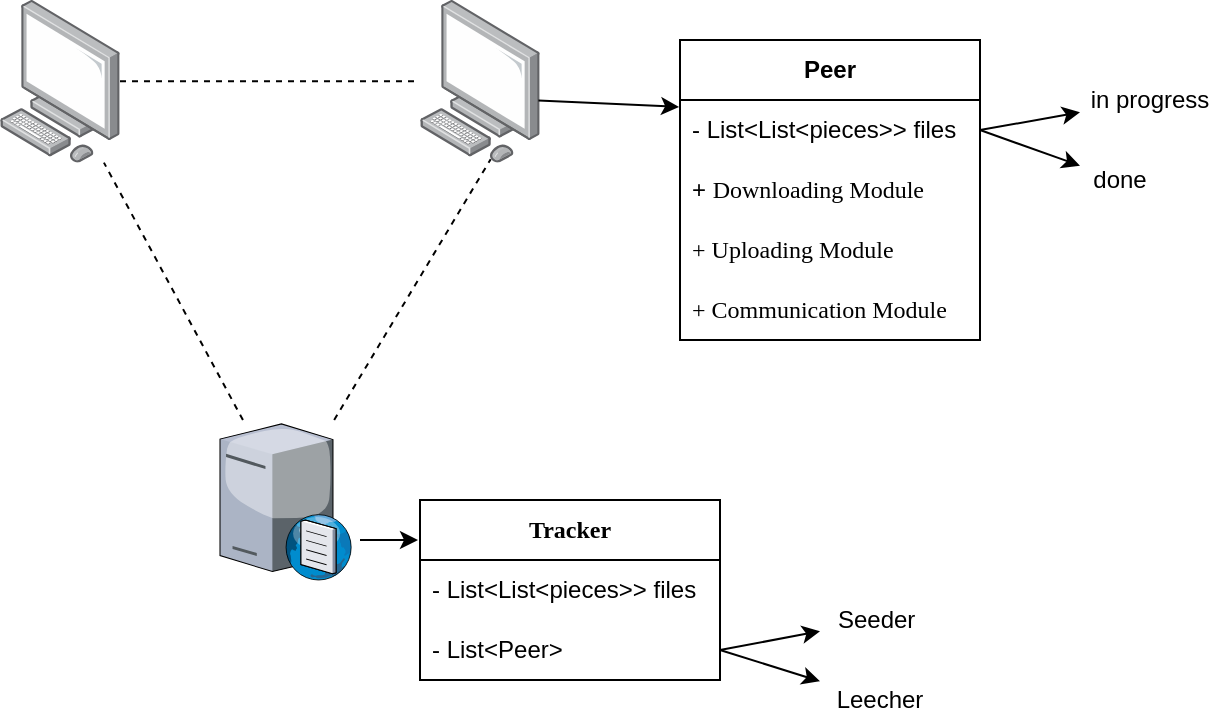 <mxfile version="24.7.17">
  <diagram name="Page-1" id="JS4hY-DCPfgcbFBMCWif">
    <mxGraphModel dx="941" dy="565" grid="1" gridSize="10" guides="1" tooltips="1" connect="1" arrows="1" fold="1" page="1" pageScale="1" pageWidth="850" pageHeight="1100" math="0" shadow="0">
      <root>
        <mxCell id="0" />
        <mxCell id="1" parent="0" />
        <mxCell id="Dqfq3a4igvNBm6AjK129-1" value="" style="image;points=[];aspect=fixed;html=1;align=center;shadow=0;dashed=0;image=img/lib/allied_telesis/computer_and_terminals/Personal_Computer.svg;" vertex="1" parent="1">
          <mxGeometry x="260" y="200" width="60" height="81.31" as="geometry" />
        </mxCell>
        <mxCell id="Dqfq3a4igvNBm6AjK129-2" value="" style="image;points=[];aspect=fixed;html=1;align=center;shadow=0;dashed=0;image=img/lib/allied_telesis/computer_and_terminals/Personal_Computer.svg;" vertex="1" parent="1">
          <mxGeometry x="50" y="200" width="60" height="81.31" as="geometry" />
        </mxCell>
        <mxCell id="Dqfq3a4igvNBm6AjK129-3" value="" style="verticalLabelPosition=bottom;sketch=0;aspect=fixed;html=1;verticalAlign=top;strokeColor=none;align=center;outlineConnect=0;shape=mxgraph.citrix.dns_server;" vertex="1" parent="1">
          <mxGeometry x="160" y="410" width="66.16" height="80" as="geometry" />
        </mxCell>
        <mxCell id="Dqfq3a4igvNBm6AjK129-5" value="&lt;b&gt;&lt;span style=&quot;line-height: 107%;&quot;&gt;&lt;font style=&quot;font-size: 12px;&quot; face=&quot;Times New Roman&quot;&gt;Tracker&lt;/font&gt;&lt;/span&gt;&lt;/b&gt;" style="swimlane;fontStyle=0;childLayout=stackLayout;horizontal=1;startSize=30;horizontalStack=0;resizeParent=1;resizeParentMax=0;resizeLast=0;collapsible=1;marginBottom=0;whiteSpace=wrap;html=1;" vertex="1" parent="1">
          <mxGeometry x="260" y="450" width="150" height="90" as="geometry" />
        </mxCell>
        <mxCell id="Dqfq3a4igvNBm6AjK129-6" value="- List&amp;lt;List&amp;lt;pieces&amp;gt;&amp;gt; files" style="text;strokeColor=none;fillColor=none;align=left;verticalAlign=middle;spacingLeft=4;spacingRight=4;overflow=hidden;points=[[0,0.5],[1,0.5]];portConstraint=eastwest;rotatable=0;whiteSpace=wrap;html=1;" vertex="1" parent="Dqfq3a4igvNBm6AjK129-5">
          <mxGeometry y="30" width="150" height="30" as="geometry" />
        </mxCell>
        <mxCell id="Dqfq3a4igvNBm6AjK129-7" value="- List&amp;lt;Peer&amp;gt;" style="text;strokeColor=none;fillColor=none;align=left;verticalAlign=middle;spacingLeft=4;spacingRight=4;overflow=hidden;points=[[0,0.5],[1,0.5]];portConstraint=eastwest;rotatable=0;whiteSpace=wrap;html=1;" vertex="1" parent="Dqfq3a4igvNBm6AjK129-5">
          <mxGeometry y="60" width="150" height="30" as="geometry" />
        </mxCell>
        <mxCell id="Dqfq3a4igvNBm6AjK129-9" value="" style="endArrow=classic;html=1;rounded=0;" edge="1" parent="1">
          <mxGeometry width="50" height="50" relative="1" as="geometry">
            <mxPoint x="230" y="470" as="sourcePoint" />
            <mxPoint x="259" y="470" as="targetPoint" />
          </mxGeometry>
        </mxCell>
        <mxCell id="Dqfq3a4igvNBm6AjK129-10" value="" style="endArrow=classic;html=1;rounded=0;exitX=1;exitY=0.5;exitDx=0;exitDy=0;" edge="1" parent="1" source="Dqfq3a4igvNBm6AjK129-7" target="Dqfq3a4igvNBm6AjK129-11">
          <mxGeometry width="50" height="50" relative="1" as="geometry">
            <mxPoint x="490" y="510" as="sourcePoint" />
            <mxPoint x="440" y="510" as="targetPoint" />
          </mxGeometry>
        </mxCell>
        <mxCell id="Dqfq3a4igvNBm6AjK129-11" value="&lt;span style=&quot;line-height: 107%;&quot;&gt;&lt;font style=&quot;font-size: 12px;&quot;&gt;Seeder&amp;nbsp;&lt;/font&gt;&lt;/span&gt;" style="text;html=1;align=center;verticalAlign=middle;whiteSpace=wrap;rounded=0;" vertex="1" parent="1">
          <mxGeometry x="460" y="500" width="60" height="20" as="geometry" />
        </mxCell>
        <mxCell id="Dqfq3a4igvNBm6AjK129-12" value="" style="endArrow=classic;html=1;rounded=0;exitX=1;exitY=0.5;exitDx=0;exitDy=0;" edge="1" parent="1" target="Dqfq3a4igvNBm6AjK129-13" source="Dqfq3a4igvNBm6AjK129-7">
          <mxGeometry width="50" height="50" relative="1" as="geometry">
            <mxPoint x="380" y="565" as="sourcePoint" />
            <mxPoint x="430" y="560" as="targetPoint" />
          </mxGeometry>
        </mxCell>
        <mxCell id="Dqfq3a4igvNBm6AjK129-13" value="&lt;span style=&quot;line-height: 107%;&quot;&gt;&lt;font style=&quot;font-size: 12px;&quot;&gt;Leecher&lt;/font&gt;&lt;/span&gt;" style="text;html=1;align=center;verticalAlign=middle;whiteSpace=wrap;rounded=0;" vertex="1" parent="1">
          <mxGeometry x="460" y="540" width="60" height="20" as="geometry" />
        </mxCell>
        <mxCell id="Dqfq3a4igvNBm6AjK129-14" value="&lt;span style=&quot;text-align: left;&quot;&gt;&lt;b&gt;Peer&lt;/b&gt;&lt;/span&gt;" style="swimlane;fontStyle=0;childLayout=stackLayout;horizontal=1;startSize=30;horizontalStack=0;resizeParent=1;resizeParentMax=0;resizeLast=0;collapsible=1;marginBottom=0;whiteSpace=wrap;html=1;" vertex="1" parent="1">
          <mxGeometry x="390" y="220" width="150" height="150" as="geometry" />
        </mxCell>
        <mxCell id="Dqfq3a4igvNBm6AjK129-15" value="- List&amp;lt;List&amp;lt;pieces&amp;gt;&amp;gt; files" style="text;strokeColor=none;fillColor=none;align=left;verticalAlign=middle;spacingLeft=4;spacingRight=4;overflow=hidden;points=[[0,0.5],[1,0.5]];portConstraint=eastwest;rotatable=0;whiteSpace=wrap;html=1;" vertex="1" parent="Dqfq3a4igvNBm6AjK129-14">
          <mxGeometry y="30" width="150" height="30" as="geometry" />
        </mxCell>
        <mxCell id="Dqfq3a4igvNBm6AjK129-16" value="&lt;font style=&quot;font-size: 12px;&quot;&gt;+&amp;nbsp;&lt;span style=&quot;line-height: 107%; font-family: &amp;quot;Times New Roman&amp;quot;, serif;&quot;&gt;Downloading Module&lt;/span&gt;&lt;/font&gt;" style="text;strokeColor=none;fillColor=none;align=left;verticalAlign=middle;spacingLeft=4;spacingRight=4;overflow=hidden;points=[[0,0.5],[1,0.5]];portConstraint=eastwest;rotatable=0;whiteSpace=wrap;html=1;" vertex="1" parent="Dqfq3a4igvNBm6AjK129-14">
          <mxGeometry y="60" width="150" height="30" as="geometry" />
        </mxCell>
        <mxCell id="Dqfq3a4igvNBm6AjK129-18" value="&lt;font face=&quot;Times New Roman&quot; style=&quot;font-size: 12px;&quot;&gt;&lt;font style=&quot;&quot;&gt;+&amp;nbsp;&lt;/font&gt;&lt;span style=&quot;line-height: 107%;&quot;&gt;Uploading Module&lt;/span&gt;&lt;/font&gt;" style="text;strokeColor=none;fillColor=none;align=left;verticalAlign=middle;spacingLeft=4;spacingRight=4;overflow=hidden;points=[[0,0.5],[1,0.5]];portConstraint=eastwest;rotatable=0;whiteSpace=wrap;html=1;" vertex="1" parent="Dqfq3a4igvNBm6AjK129-14">
          <mxGeometry y="90" width="150" height="30" as="geometry" />
        </mxCell>
        <mxCell id="Dqfq3a4igvNBm6AjK129-23" value="&lt;font style=&quot;font-size: 12px;&quot; face=&quot;Times New Roman&quot;&gt;+&amp;nbsp;&lt;span style=&quot;line-height: 107%;&quot;&gt;Communication Module&lt;/span&gt;&lt;/font&gt;" style="text;strokeColor=none;fillColor=none;align=left;verticalAlign=middle;spacingLeft=4;spacingRight=4;overflow=hidden;points=[[0,0.5],[1,0.5]];portConstraint=eastwest;rotatable=0;whiteSpace=wrap;html=1;" vertex="1" parent="Dqfq3a4igvNBm6AjK129-14">
          <mxGeometry y="120" width="150" height="30" as="geometry" />
        </mxCell>
        <mxCell id="Dqfq3a4igvNBm6AjK129-17" value="" style="endArrow=classic;html=1;rounded=0;exitX=0.987;exitY=0.618;exitDx=0;exitDy=0;exitPerimeter=0;entryX=-0.003;entryY=0.223;entryDx=0;entryDy=0;entryPerimeter=0;" edge="1" parent="1" source="Dqfq3a4igvNBm6AjK129-1" target="Dqfq3a4igvNBm6AjK129-14">
          <mxGeometry width="50" height="50" relative="1" as="geometry">
            <mxPoint x="340" y="250" as="sourcePoint" />
            <mxPoint x="369" y="250" as="targetPoint" />
          </mxGeometry>
        </mxCell>
        <mxCell id="Dqfq3a4igvNBm6AjK129-24" value="" style="endArrow=classic;html=1;rounded=0;exitX=1;exitY=0.5;exitDx=0;exitDy=0;" edge="1" parent="1" target="Dqfq3a4igvNBm6AjK129-25">
          <mxGeometry width="50" height="50" relative="1" as="geometry">
            <mxPoint x="540" y="265" as="sourcePoint" />
            <mxPoint x="570" y="250" as="targetPoint" />
          </mxGeometry>
        </mxCell>
        <mxCell id="Dqfq3a4igvNBm6AjK129-25" value="in progress" style="text;html=1;align=center;verticalAlign=middle;whiteSpace=wrap;rounded=0;" vertex="1" parent="1">
          <mxGeometry x="590" y="240" width="70" height="20" as="geometry" />
        </mxCell>
        <mxCell id="Dqfq3a4igvNBm6AjK129-26" value="" style="endArrow=classic;html=1;rounded=0;exitX=1;exitY=0.5;exitDx=0;exitDy=0;" edge="1" parent="1" target="Dqfq3a4igvNBm6AjK129-27">
          <mxGeometry width="50" height="50" relative="1" as="geometry">
            <mxPoint x="540" y="265" as="sourcePoint" />
            <mxPoint x="560" y="300" as="targetPoint" />
          </mxGeometry>
        </mxCell>
        <mxCell id="Dqfq3a4igvNBm6AjK129-27" value="&lt;span style=&quot;line-height: 107%;&quot;&gt;&lt;font style=&quot;font-size: 12px;&quot;&gt;done&lt;/font&gt;&lt;/span&gt;" style="text;html=1;align=center;verticalAlign=middle;whiteSpace=wrap;rounded=0;" vertex="1" parent="1">
          <mxGeometry x="590" y="280" width="40" height="20" as="geometry" />
        </mxCell>
        <mxCell id="Dqfq3a4igvNBm6AjK129-28" value="" style="endArrow=none;dashed=1;html=1;rounded=0;entryX=0.589;entryY=0.979;entryDx=0;entryDy=0;entryPerimeter=0;" edge="1" parent="1" source="Dqfq3a4igvNBm6AjK129-3" target="Dqfq3a4igvNBm6AjK129-1">
          <mxGeometry width="50" height="50" relative="1" as="geometry">
            <mxPoint x="350" y="350" as="sourcePoint" />
            <mxPoint x="400" y="300" as="targetPoint" />
          </mxGeometry>
        </mxCell>
        <mxCell id="Dqfq3a4igvNBm6AjK129-29" value="" style="endArrow=none;dashed=1;html=1;rounded=0;" edge="1" parent="1" source="Dqfq3a4igvNBm6AjK129-3" target="Dqfq3a4igvNBm6AjK129-2">
          <mxGeometry width="50" height="50" relative="1" as="geometry">
            <mxPoint x="227" y="420" as="sourcePoint" />
            <mxPoint x="305" y="290" as="targetPoint" />
          </mxGeometry>
        </mxCell>
        <mxCell id="Dqfq3a4igvNBm6AjK129-31" value="" style="endArrow=none;dashed=1;html=1;rounded=0;" edge="1" parent="1" source="Dqfq3a4igvNBm6AjK129-2" target="Dqfq3a4igvNBm6AjK129-1">
          <mxGeometry width="50" height="50" relative="1" as="geometry">
            <mxPoint x="191" y="430" as="sourcePoint" />
            <mxPoint x="122" y="301" as="targetPoint" />
          </mxGeometry>
        </mxCell>
      </root>
    </mxGraphModel>
  </diagram>
</mxfile>
